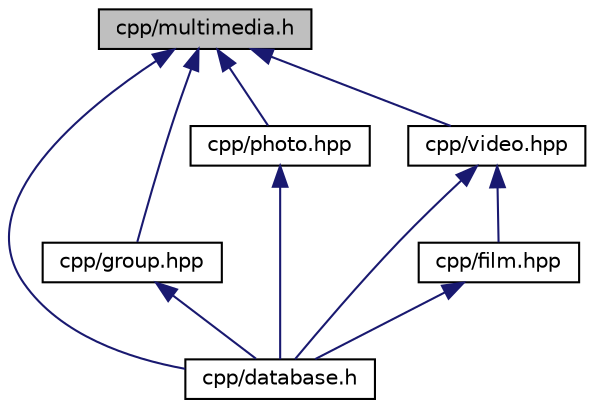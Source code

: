 digraph "cpp/multimedia.h"
{
 // LATEX_PDF_SIZE
  edge [fontname="Helvetica",fontsize="10",labelfontname="Helvetica",labelfontsize="10"];
  node [fontname="Helvetica",fontsize="10",shape=record];
  Node1 [label="cpp/multimedia.h",height=0.2,width=0.4,color="black", fillcolor="grey75", style="filled", fontcolor="black",tooltip=" "];
  Node1 -> Node2 [dir="back",color="midnightblue",fontsize="10",style="solid",fontname="Helvetica"];
  Node2 [label="cpp/database.h",height=0.2,width=0.4,color="black", fillcolor="white", style="filled",URL="$database_8h.html",tooltip=" "];
  Node1 -> Node3 [dir="back",color="midnightblue",fontsize="10",style="solid",fontname="Helvetica"];
  Node3 [label="cpp/group.hpp",height=0.2,width=0.4,color="black", fillcolor="white", style="filled",URL="$group_8hpp.html",tooltip=" "];
  Node3 -> Node2 [dir="back",color="midnightblue",fontsize="10",style="solid",fontname="Helvetica"];
  Node1 -> Node4 [dir="back",color="midnightblue",fontsize="10",style="solid",fontname="Helvetica"];
  Node4 [label="cpp/photo.hpp",height=0.2,width=0.4,color="black", fillcolor="white", style="filled",URL="$photo_8hpp.html",tooltip=" "];
  Node4 -> Node2 [dir="back",color="midnightblue",fontsize="10",style="solid",fontname="Helvetica"];
  Node1 -> Node5 [dir="back",color="midnightblue",fontsize="10",style="solid",fontname="Helvetica"];
  Node5 [label="cpp/video.hpp",height=0.2,width=0.4,color="black", fillcolor="white", style="filled",URL="$video_8hpp.html",tooltip=" "];
  Node5 -> Node2 [dir="back",color="midnightblue",fontsize="10",style="solid",fontname="Helvetica"];
  Node5 -> Node6 [dir="back",color="midnightblue",fontsize="10",style="solid",fontname="Helvetica"];
  Node6 [label="cpp/film.hpp",height=0.2,width=0.4,color="black", fillcolor="white", style="filled",URL="$film_8hpp.html",tooltip=" "];
  Node6 -> Node2 [dir="back",color="midnightblue",fontsize="10",style="solid",fontname="Helvetica"];
}
